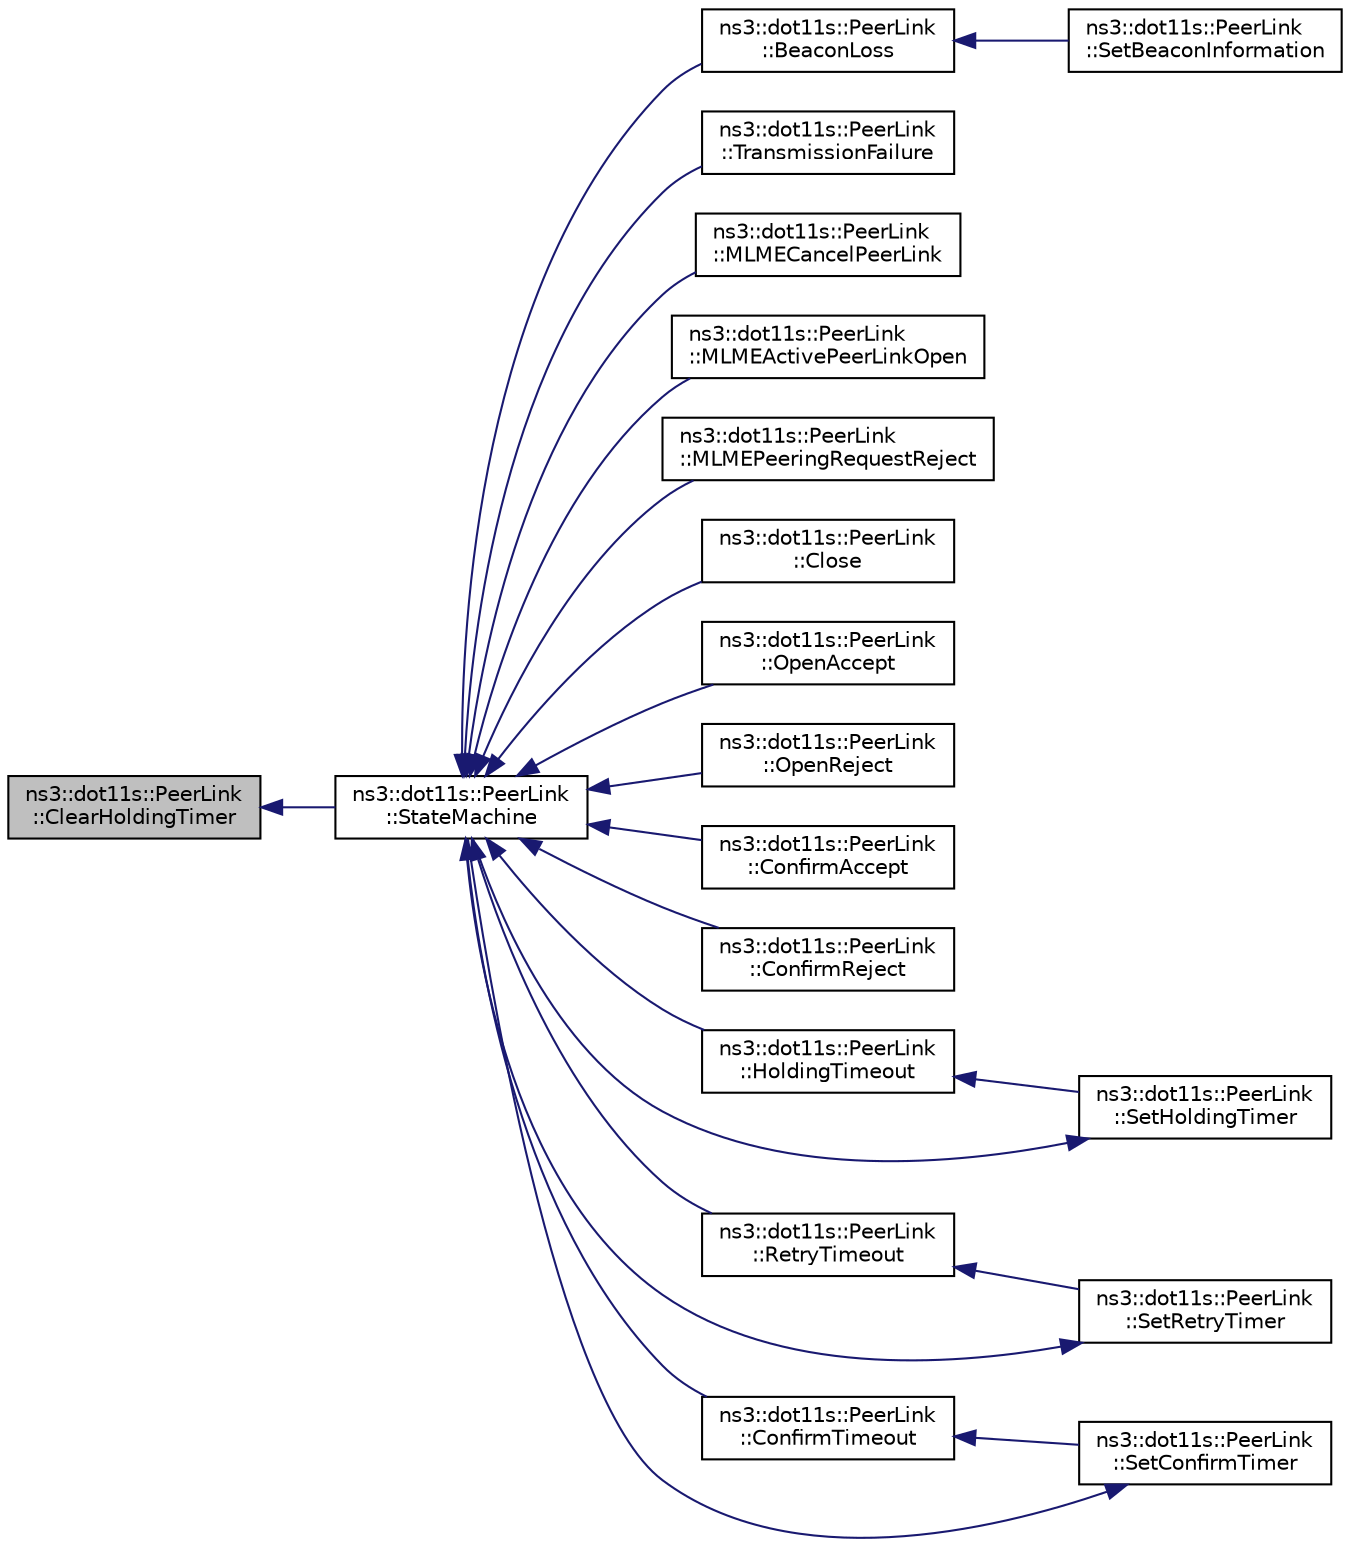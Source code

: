 digraph "ns3::dot11s::PeerLink::ClearHoldingTimer"
{
  edge [fontname="Helvetica",fontsize="10",labelfontname="Helvetica",labelfontsize="10"];
  node [fontname="Helvetica",fontsize="10",shape=record];
  rankdir="LR";
  Node1 [label="ns3::dot11s::PeerLink\l::ClearHoldingTimer",height=0.2,width=0.4,color="black", fillcolor="grey75", style="filled", fontcolor="black"];
  Node1 -> Node2 [dir="back",color="midnightblue",fontsize="10",style="solid"];
  Node2 [label="ns3::dot11s::PeerLink\l::StateMachine",height=0.2,width=0.4,color="black", fillcolor="white", style="filled",URL="$d1/dd6/classns3_1_1dot11s_1_1PeerLink.html#a4cc26e7fdbef0daafd1f6cc7d89fdd01",tooltip="State transition. "];
  Node2 -> Node3 [dir="back",color="midnightblue",fontsize="10",style="solid"];
  Node3 [label="ns3::dot11s::PeerLink\l::BeaconLoss",height=0.2,width=0.4,color="black", fillcolor="white", style="filled",URL="$d1/dd6/classns3_1_1dot11s_1_1PeerLink.html#a70cf99acca46134ddf0f1b6c5baf76f5",tooltip="Several successive beacons were lost, close link. "];
  Node3 -> Node4 [dir="back",color="midnightblue",fontsize="10",style="solid"];
  Node4 [label="ns3::dot11s::PeerLink\l::SetBeaconInformation",height=0.2,width=0.4,color="black", fillcolor="white", style="filled",URL="$d1/dd6/classns3_1_1dot11s_1_1PeerLink.html#a51f0de2b9bfd67d0f720e9a89d15912b",tooltip="Process beacon received from peer. "];
  Node2 -> Node5 [dir="back",color="midnightblue",fontsize="10",style="solid"];
  Node5 [label="ns3::dot11s::PeerLink\l::TransmissionFailure",height=0.2,width=0.4,color="black", fillcolor="white", style="filled",URL="$d1/dd6/classns3_1_1dot11s_1_1PeerLink.html#a311a9748947db5753d6631bacb9e0895"];
  Node2 -> Node6 [dir="back",color="midnightblue",fontsize="10",style="solid"];
  Node6 [label="ns3::dot11s::PeerLink\l::MLMECancelPeerLink",height=0.2,width=0.4,color="black", fillcolor="white", style="filled",URL="$d1/dd6/classns3_1_1dot11s_1_1PeerLink.html#a71779c31a14f73f2d464d9345cbd4d8c",tooltip="MLME-CancelPeerLink.request. "];
  Node2 -> Node7 [dir="back",color="midnightblue",fontsize="10",style="solid"];
  Node7 [label="ns3::dot11s::PeerLink\l::MLMEActivePeerLinkOpen",height=0.2,width=0.4,color="black", fillcolor="white", style="filled",URL="$d1/dd6/classns3_1_1dot11s_1_1PeerLink.html#a11876ce24c46d3c6ae49d79aa96b4677",tooltip="MLME-ActivePeerLinkOpen.request. "];
  Node2 -> Node8 [dir="back",color="midnightblue",fontsize="10",style="solid"];
  Node8 [label="ns3::dot11s::PeerLink\l::MLMEPeeringRequestReject",height=0.2,width=0.4,color="black", fillcolor="white", style="filled",URL="$d1/dd6/classns3_1_1dot11s_1_1PeerLink.html#a6f1d4e6ace9f5a3538a42f86ef82dd50",tooltip="MLME-PeeringRequestReject. "];
  Node2 -> Node9 [dir="back",color="midnightblue",fontsize="10",style="solid"];
  Node9 [label="ns3::dot11s::PeerLink\l::Close",height=0.2,width=0.4,color="black", fillcolor="white", style="filled",URL="$d1/dd6/classns3_1_1dot11s_1_1PeerLink.html#a59ff6efe109654ba276b0832d5679c74",tooltip="Close link. "];
  Node2 -> Node10 [dir="back",color="midnightblue",fontsize="10",style="solid"];
  Node10 [label="ns3::dot11s::PeerLink\l::OpenAccept",height=0.2,width=0.4,color="black", fillcolor="white", style="filled",URL="$d1/dd6/classns3_1_1dot11s_1_1PeerLink.html#a288bbe52d4761c8e41fb35b07dd5d868",tooltip="Accept open link. "];
  Node2 -> Node11 [dir="back",color="midnightblue",fontsize="10",style="solid"];
  Node11 [label="ns3::dot11s::PeerLink\l::OpenReject",height=0.2,width=0.4,color="black", fillcolor="white", style="filled",URL="$d1/dd6/classns3_1_1dot11s_1_1PeerLink.html#ab26cafb6df6ccdc8407e867f39a685ed",tooltip="Reject open link. "];
  Node2 -> Node12 [dir="back",color="midnightblue",fontsize="10",style="solid"];
  Node12 [label="ns3::dot11s::PeerLink\l::ConfirmAccept",height=0.2,width=0.4,color="black", fillcolor="white", style="filled",URL="$d1/dd6/classns3_1_1dot11s_1_1PeerLink.html#ab96b1b9bcf9dfbc1aec1f16bde2055cb",tooltip="Confirm accept. "];
  Node2 -> Node13 [dir="back",color="midnightblue",fontsize="10",style="solid"];
  Node13 [label="ns3::dot11s::PeerLink\l::ConfirmReject",height=0.2,width=0.4,color="black", fillcolor="white", style="filled",URL="$d1/dd6/classns3_1_1dot11s_1_1PeerLink.html#a8378fb3eb32c4dcfee9bc090777ba8de",tooltip="Confirm reject. "];
  Node2 -> Node14 [dir="back",color="midnightblue",fontsize="10",style="solid"];
  Node14 [label="ns3::dot11s::PeerLink\l::HoldingTimeout",height=0.2,width=0.4,color="black", fillcolor="white", style="filled",URL="$d1/dd6/classns3_1_1dot11s_1_1PeerLink.html#aca3f4d3e0cd9305f88f968aa8c5dcadd"];
  Node14 -> Node15 [dir="back",color="midnightblue",fontsize="10",style="solid"];
  Node15 [label="ns3::dot11s::PeerLink\l::SetHoldingTimer",height=0.2,width=0.4,color="black", fillcolor="white", style="filled",URL="$d1/dd6/classns3_1_1dot11s_1_1PeerLink.html#a270a9aa7945fa680b2c03e5b5d20f3c0"];
  Node15 -> Node2 [dir="back",color="midnightblue",fontsize="10",style="solid"];
  Node2 -> Node16 [dir="back",color="midnightblue",fontsize="10",style="solid"];
  Node16 [label="ns3::dot11s::PeerLink\l::RetryTimeout",height=0.2,width=0.4,color="black", fillcolor="white", style="filled",URL="$d1/dd6/classns3_1_1dot11s_1_1PeerLink.html#a36d427d1e395c27c7b7b577d6dad4c63"];
  Node16 -> Node17 [dir="back",color="midnightblue",fontsize="10",style="solid"];
  Node17 [label="ns3::dot11s::PeerLink\l::SetRetryTimer",height=0.2,width=0.4,color="black", fillcolor="white", style="filled",URL="$d1/dd6/classns3_1_1dot11s_1_1PeerLink.html#a427403516dd5b94b100d6e924d230146"];
  Node17 -> Node2 [dir="back",color="midnightblue",fontsize="10",style="solid"];
  Node2 -> Node18 [dir="back",color="midnightblue",fontsize="10",style="solid"];
  Node18 [label="ns3::dot11s::PeerLink\l::ConfirmTimeout",height=0.2,width=0.4,color="black", fillcolor="white", style="filled",URL="$d1/dd6/classns3_1_1dot11s_1_1PeerLink.html#a61d3100763f4a9b377571248199b0ff5"];
  Node18 -> Node19 [dir="back",color="midnightblue",fontsize="10",style="solid"];
  Node19 [label="ns3::dot11s::PeerLink\l::SetConfirmTimer",height=0.2,width=0.4,color="black", fillcolor="white", style="filled",URL="$d1/dd6/classns3_1_1dot11s_1_1PeerLink.html#ab7f793f0d95207a35f9f670aa86ea414"];
  Node19 -> Node2 [dir="back",color="midnightblue",fontsize="10",style="solid"];
}
